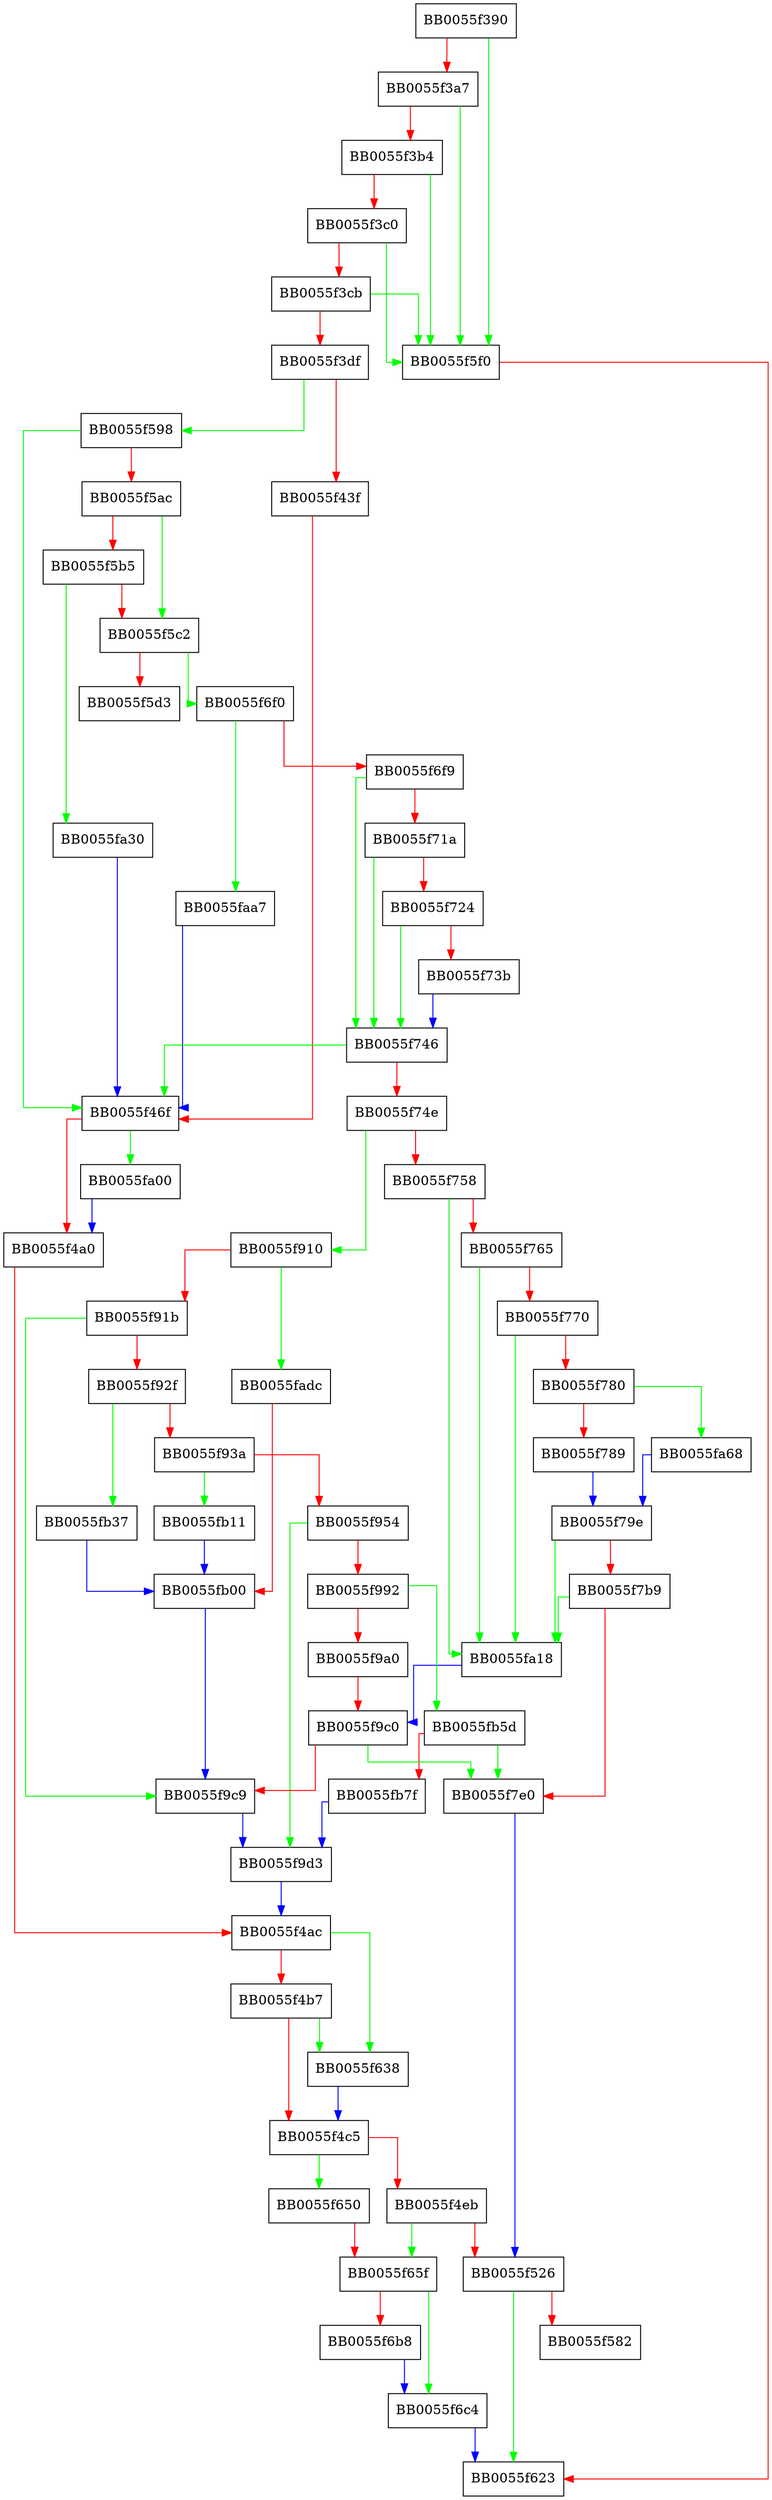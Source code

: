 digraph OSSL_CMP_SRV_process_request {
  node [shape="box"];
  graph [splines=ortho];
  BB0055f390 -> BB0055f5f0 [color="green"];
  BB0055f390 -> BB0055f3a7 [color="red"];
  BB0055f3a7 -> BB0055f5f0 [color="green"];
  BB0055f3a7 -> BB0055f3b4 [color="red"];
  BB0055f3b4 -> BB0055f5f0 [color="green"];
  BB0055f3b4 -> BB0055f3c0 [color="red"];
  BB0055f3c0 -> BB0055f5f0 [color="green"];
  BB0055f3c0 -> BB0055f3cb [color="red"];
  BB0055f3cb -> BB0055f5f0 [color="green"];
  BB0055f3cb -> BB0055f3df [color="red"];
  BB0055f3df -> BB0055f598 [color="green"];
  BB0055f3df -> BB0055f43f [color="red"];
  BB0055f43f -> BB0055f46f [color="red"];
  BB0055f46f -> BB0055fa00 [color="green"];
  BB0055f46f -> BB0055f4a0 [color="red"];
  BB0055f4a0 -> BB0055f4ac [color="red"];
  BB0055f4ac -> BB0055f638 [color="green"];
  BB0055f4ac -> BB0055f4b7 [color="red"];
  BB0055f4b7 -> BB0055f638 [color="green"];
  BB0055f4b7 -> BB0055f4c5 [color="red"];
  BB0055f4c5 -> BB0055f650 [color="green"];
  BB0055f4c5 -> BB0055f4eb [color="red"];
  BB0055f4eb -> BB0055f65f [color="green"];
  BB0055f4eb -> BB0055f526 [color="red"];
  BB0055f526 -> BB0055f623 [color="green"];
  BB0055f526 -> BB0055f582 [color="red"];
  BB0055f598 -> BB0055f46f [color="green"];
  BB0055f598 -> BB0055f5ac [color="red"];
  BB0055f5ac -> BB0055f5c2 [color="green"];
  BB0055f5ac -> BB0055f5b5 [color="red"];
  BB0055f5b5 -> BB0055fa30 [color="green"];
  BB0055f5b5 -> BB0055f5c2 [color="red"];
  BB0055f5c2 -> BB0055f6f0 [color="green"];
  BB0055f5c2 -> BB0055f5d3 [color="red"];
  BB0055f5f0 -> BB0055f623 [color="red"];
  BB0055f638 -> BB0055f4c5 [color="blue"];
  BB0055f650 -> BB0055f65f [color="red"];
  BB0055f65f -> BB0055f6c4 [color="green"];
  BB0055f65f -> BB0055f6b8 [color="red"];
  BB0055f6b8 -> BB0055f6c4 [color="blue"];
  BB0055f6c4 -> BB0055f623 [color="blue"];
  BB0055f6f0 -> BB0055faa7 [color="green"];
  BB0055f6f0 -> BB0055f6f9 [color="red"];
  BB0055f6f9 -> BB0055f746 [color="green"];
  BB0055f6f9 -> BB0055f71a [color="red"];
  BB0055f71a -> BB0055f746 [color="green"];
  BB0055f71a -> BB0055f724 [color="red"];
  BB0055f724 -> BB0055f746 [color="green"];
  BB0055f724 -> BB0055f73b [color="red"];
  BB0055f73b -> BB0055f746 [color="blue"];
  BB0055f746 -> BB0055f46f [color="green"];
  BB0055f746 -> BB0055f74e [color="red"];
  BB0055f74e -> BB0055f910 [color="green"];
  BB0055f74e -> BB0055f758 [color="red"];
  BB0055f758 -> BB0055fa18 [color="green"];
  BB0055f758 -> BB0055f765 [color="red"];
  BB0055f765 -> BB0055fa18 [color="green"];
  BB0055f765 -> BB0055f770 [color="red"];
  BB0055f770 -> BB0055fa18 [color="green"];
  BB0055f770 -> BB0055f780 [color="red"];
  BB0055f780 -> BB0055fa68 [color="green"];
  BB0055f780 -> BB0055f789 [color="red"];
  BB0055f789 -> BB0055f79e [color="blue"];
  BB0055f79e -> BB0055fa18 [color="green"];
  BB0055f79e -> BB0055f7b9 [color="red"];
  BB0055f7b9 -> BB0055fa18 [color="green"];
  BB0055f7b9 -> BB0055f7e0 [color="red"];
  BB0055f7e0 -> BB0055f526 [color="blue"];
  BB0055f910 -> BB0055fadc [color="green"];
  BB0055f910 -> BB0055f91b [color="red"];
  BB0055f91b -> BB0055f9c9 [color="green"];
  BB0055f91b -> BB0055f92f [color="red"];
  BB0055f92f -> BB0055fb37 [color="green"];
  BB0055f92f -> BB0055f93a [color="red"];
  BB0055f93a -> BB0055fb11 [color="green"];
  BB0055f93a -> BB0055f954 [color="red"];
  BB0055f954 -> BB0055f9d3 [color="green"];
  BB0055f954 -> BB0055f992 [color="red"];
  BB0055f992 -> BB0055fb5d [color="green"];
  BB0055f992 -> BB0055f9a0 [color="red"];
  BB0055f9a0 -> BB0055f9c0 [color="red"];
  BB0055f9c0 -> BB0055f7e0 [color="green"];
  BB0055f9c0 -> BB0055f9c9 [color="red"];
  BB0055f9c9 -> BB0055f9d3 [color="blue"];
  BB0055f9d3 -> BB0055f4ac [color="blue"];
  BB0055fa00 -> BB0055f4a0 [color="blue"];
  BB0055fa18 -> BB0055f9c0 [color="blue"];
  BB0055fa30 -> BB0055f46f [color="blue"];
  BB0055fa68 -> BB0055f79e [color="blue"];
  BB0055faa7 -> BB0055f46f [color="blue"];
  BB0055fadc -> BB0055fb00 [color="red"];
  BB0055fb00 -> BB0055f9c9 [color="blue"];
  BB0055fb11 -> BB0055fb00 [color="blue"];
  BB0055fb37 -> BB0055fb00 [color="blue"];
  BB0055fb5d -> BB0055f7e0 [color="green"];
  BB0055fb5d -> BB0055fb7f [color="red"];
  BB0055fb7f -> BB0055f9d3 [color="blue"];
}